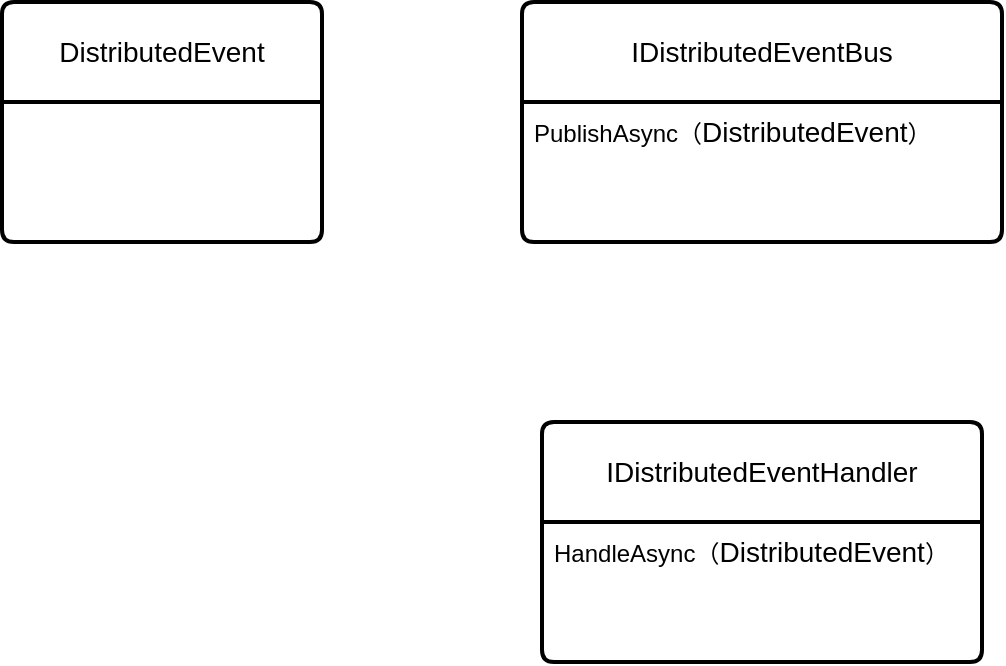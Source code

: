 <mxfile version="24.7.13">
  <diagram name="第 1 页" id="5UTdUSCFDeGSHlMIjqyq">
    <mxGraphModel dx="989" dy="509" grid="1" gridSize="10" guides="1" tooltips="1" connect="1" arrows="1" fold="1" page="1" pageScale="1" pageWidth="827" pageHeight="1169" math="0" shadow="0">
      <root>
        <mxCell id="0" />
        <mxCell id="1" parent="0" />
        <mxCell id="3pO6pO-CsgbG8wy_Jp-4-3" value="IDistributedEventBus" style="swimlane;childLayout=stackLayout;horizontal=1;startSize=50;horizontalStack=0;rounded=1;fontSize=14;fontStyle=0;strokeWidth=2;resizeParent=0;resizeLast=1;shadow=0;dashed=0;align=center;arcSize=4;whiteSpace=wrap;html=1;" vertex="1" parent="1">
          <mxGeometry x="340" y="310" width="240" height="120" as="geometry" />
        </mxCell>
        <mxCell id="3pO6pO-CsgbG8wy_Jp-4-4" value="PublishAsync（&lt;span style=&quot;font-size: 14px; text-align: center; text-wrap: wrap;&quot;&gt;DistributedEvent&lt;/span&gt;）" style="align=left;strokeColor=none;fillColor=none;spacingLeft=4;fontSize=12;verticalAlign=top;resizable=0;rotatable=0;part=1;html=1;" vertex="1" parent="3pO6pO-CsgbG8wy_Jp-4-3">
          <mxGeometry y="50" width="240" height="70" as="geometry" />
        </mxCell>
        <mxCell id="3pO6pO-CsgbG8wy_Jp-4-5" value="DistributedEvent" style="swimlane;childLayout=stackLayout;horizontal=1;startSize=50;horizontalStack=0;rounded=1;fontSize=14;fontStyle=0;strokeWidth=2;resizeParent=0;resizeLast=1;shadow=0;dashed=0;align=center;arcSize=4;whiteSpace=wrap;html=1;" vertex="1" parent="1">
          <mxGeometry x="80" y="310" width="160" height="120" as="geometry" />
        </mxCell>
        <mxCell id="3pO6pO-CsgbG8wy_Jp-4-12" value="IDistributedEventHandler" style="swimlane;childLayout=stackLayout;horizontal=1;startSize=50;horizontalStack=0;rounded=1;fontSize=14;fontStyle=0;strokeWidth=2;resizeParent=0;resizeLast=1;shadow=0;dashed=0;align=center;arcSize=4;whiteSpace=wrap;html=1;" vertex="1" parent="1">
          <mxGeometry x="350" y="520" width="220" height="120" as="geometry" />
        </mxCell>
        <mxCell id="3pO6pO-CsgbG8wy_Jp-4-13" value="HandleAsync（&lt;span style=&quot;font-size: 14px; text-align: center; text-wrap: wrap;&quot;&gt;DistributedEvent&lt;/span&gt;）" style="align=left;strokeColor=none;fillColor=none;spacingLeft=4;fontSize=12;verticalAlign=top;resizable=0;rotatable=0;part=1;html=1;" vertex="1" parent="3pO6pO-CsgbG8wy_Jp-4-12">
          <mxGeometry y="50" width="220" height="70" as="geometry" />
        </mxCell>
      </root>
    </mxGraphModel>
  </diagram>
</mxfile>
